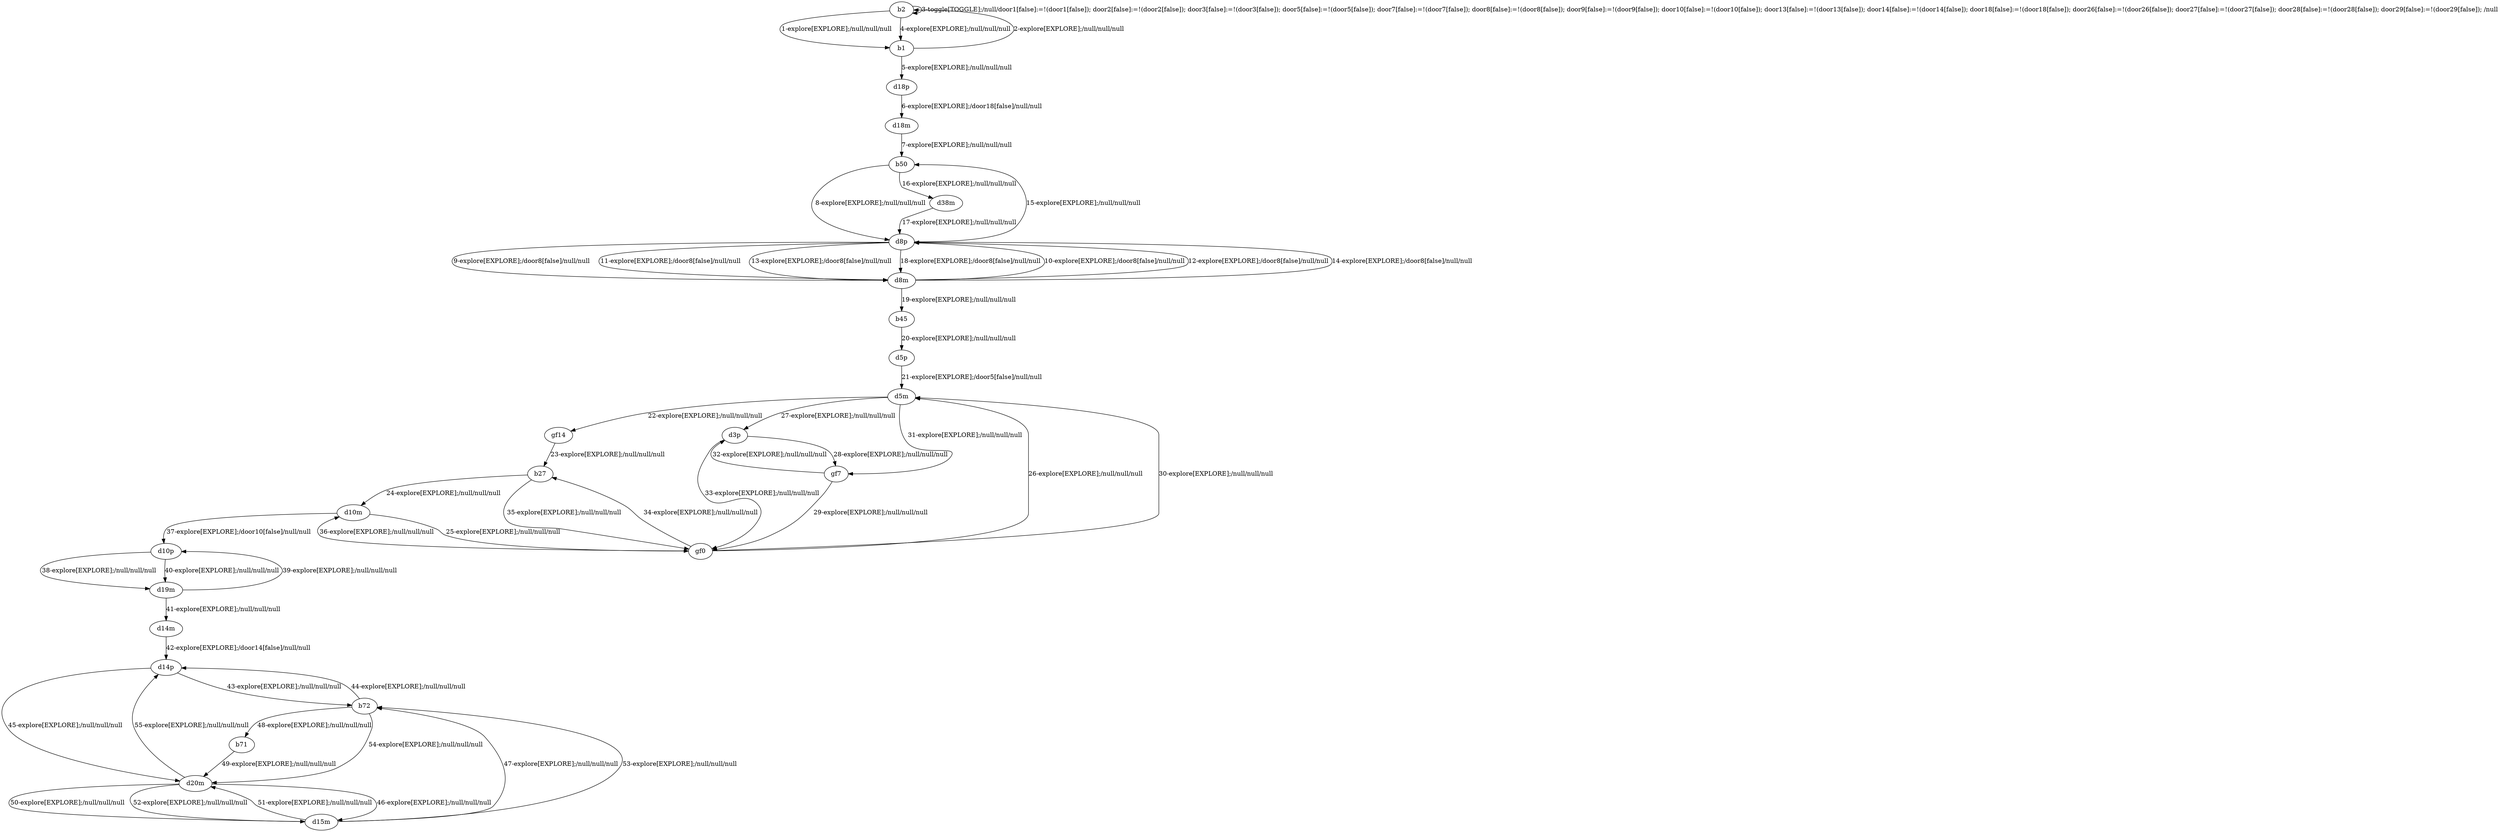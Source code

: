 # Total number of goals covered by this test: 1
# d20m --> d14p

digraph g {
"b2" -> "b1" [label = "1-explore[EXPLORE];/null/null/null"];
"b1" -> "b2" [label = "2-explore[EXPLORE];/null/null/null"];
"b2" -> "b2" [label = "3-toggle[TOGGLE];/null/door1[false]:=!(door1[false]); door2[false]:=!(door2[false]); door3[false]:=!(door3[false]); door5[false]:=!(door5[false]); door7[false]:=!(door7[false]); door8[false]:=!(door8[false]); door9[false]:=!(door9[false]); door10[false]:=!(door10[false]); door13[false]:=!(door13[false]); door14[false]:=!(door14[false]); door18[false]:=!(door18[false]); door26[false]:=!(door26[false]); door27[false]:=!(door27[false]); door28[false]:=!(door28[false]); door29[false]:=!(door29[false]); /null"];
"b2" -> "b1" [label = "4-explore[EXPLORE];/null/null/null"];
"b1" -> "d18p" [label = "5-explore[EXPLORE];/null/null/null"];
"d18p" -> "d18m" [label = "6-explore[EXPLORE];/door18[false]/null/null"];
"d18m" -> "b50" [label = "7-explore[EXPLORE];/null/null/null"];
"b50" -> "d8p" [label = "8-explore[EXPLORE];/null/null/null"];
"d8p" -> "d8m" [label = "9-explore[EXPLORE];/door8[false]/null/null"];
"d8m" -> "d8p" [label = "10-explore[EXPLORE];/door8[false]/null/null"];
"d8p" -> "d8m" [label = "11-explore[EXPLORE];/door8[false]/null/null"];
"d8m" -> "d8p" [label = "12-explore[EXPLORE];/door8[false]/null/null"];
"d8p" -> "d8m" [label = "13-explore[EXPLORE];/door8[false]/null/null"];
"d8m" -> "d8p" [label = "14-explore[EXPLORE];/door8[false]/null/null"];
"d8p" -> "b50" [label = "15-explore[EXPLORE];/null/null/null"];
"b50" -> "d38m" [label = "16-explore[EXPLORE];/null/null/null"];
"d38m" -> "d8p" [label = "17-explore[EXPLORE];/null/null/null"];
"d8p" -> "d8m" [label = "18-explore[EXPLORE];/door8[false]/null/null"];
"d8m" -> "b45" [label = "19-explore[EXPLORE];/null/null/null"];
"b45" -> "d5p" [label = "20-explore[EXPLORE];/null/null/null"];
"d5p" -> "d5m" [label = "21-explore[EXPLORE];/door5[false]/null/null"];
"d5m" -> "gf14" [label = "22-explore[EXPLORE];/null/null/null"];
"gf14" -> "b27" [label = "23-explore[EXPLORE];/null/null/null"];
"b27" -> "d10m" [label = "24-explore[EXPLORE];/null/null/null"];
"d10m" -> "gf0" [label = "25-explore[EXPLORE];/null/null/null"];
"gf0" -> "d5m" [label = "26-explore[EXPLORE];/null/null/null"];
"d5m" -> "d3p" [label = "27-explore[EXPLORE];/null/null/null"];
"d3p" -> "gf7" [label = "28-explore[EXPLORE];/null/null/null"];
"gf7" -> "gf0" [label = "29-explore[EXPLORE];/null/null/null"];
"gf0" -> "d5m" [label = "30-explore[EXPLORE];/null/null/null"];
"d5m" -> "gf7" [label = "31-explore[EXPLORE];/null/null/null"];
"gf7" -> "d3p" [label = "32-explore[EXPLORE];/null/null/null"];
"d3p" -> "gf0" [label = "33-explore[EXPLORE];/null/null/null"];
"gf0" -> "b27" [label = "34-explore[EXPLORE];/null/null/null"];
"b27" -> "gf0" [label = "35-explore[EXPLORE];/null/null/null"];
"gf0" -> "d10m" [label = "36-explore[EXPLORE];/null/null/null"];
"d10m" -> "d10p" [label = "37-explore[EXPLORE];/door10[false]/null/null"];
"d10p" -> "d19m" [label = "38-explore[EXPLORE];/null/null/null"];
"d19m" -> "d10p" [label = "39-explore[EXPLORE];/null/null/null"];
"d10p" -> "d19m" [label = "40-explore[EXPLORE];/null/null/null"];
"d19m" -> "d14m" [label = "41-explore[EXPLORE];/null/null/null"];
"d14m" -> "d14p" [label = "42-explore[EXPLORE];/door14[false]/null/null"];
"d14p" -> "b72" [label = "43-explore[EXPLORE];/null/null/null"];
"b72" -> "d14p" [label = "44-explore[EXPLORE];/null/null/null"];
"d14p" -> "d20m" [label = "45-explore[EXPLORE];/null/null/null"];
"d20m" -> "d15m" [label = "46-explore[EXPLORE];/null/null/null"];
"d15m" -> "b72" [label = "47-explore[EXPLORE];/null/null/null"];
"b72" -> "b71" [label = "48-explore[EXPLORE];/null/null/null"];
"b71" -> "d20m" [label = "49-explore[EXPLORE];/null/null/null"];
"d20m" -> "d15m" [label = "50-explore[EXPLORE];/null/null/null"];
"d15m" -> "d20m" [label = "51-explore[EXPLORE];/null/null/null"];
"d20m" -> "d15m" [label = "52-explore[EXPLORE];/null/null/null"];
"d15m" -> "b72" [label = "53-explore[EXPLORE];/null/null/null"];
"b72" -> "d20m" [label = "54-explore[EXPLORE];/null/null/null"];
"d20m" -> "d14p" [label = "55-explore[EXPLORE];/null/null/null"];
}